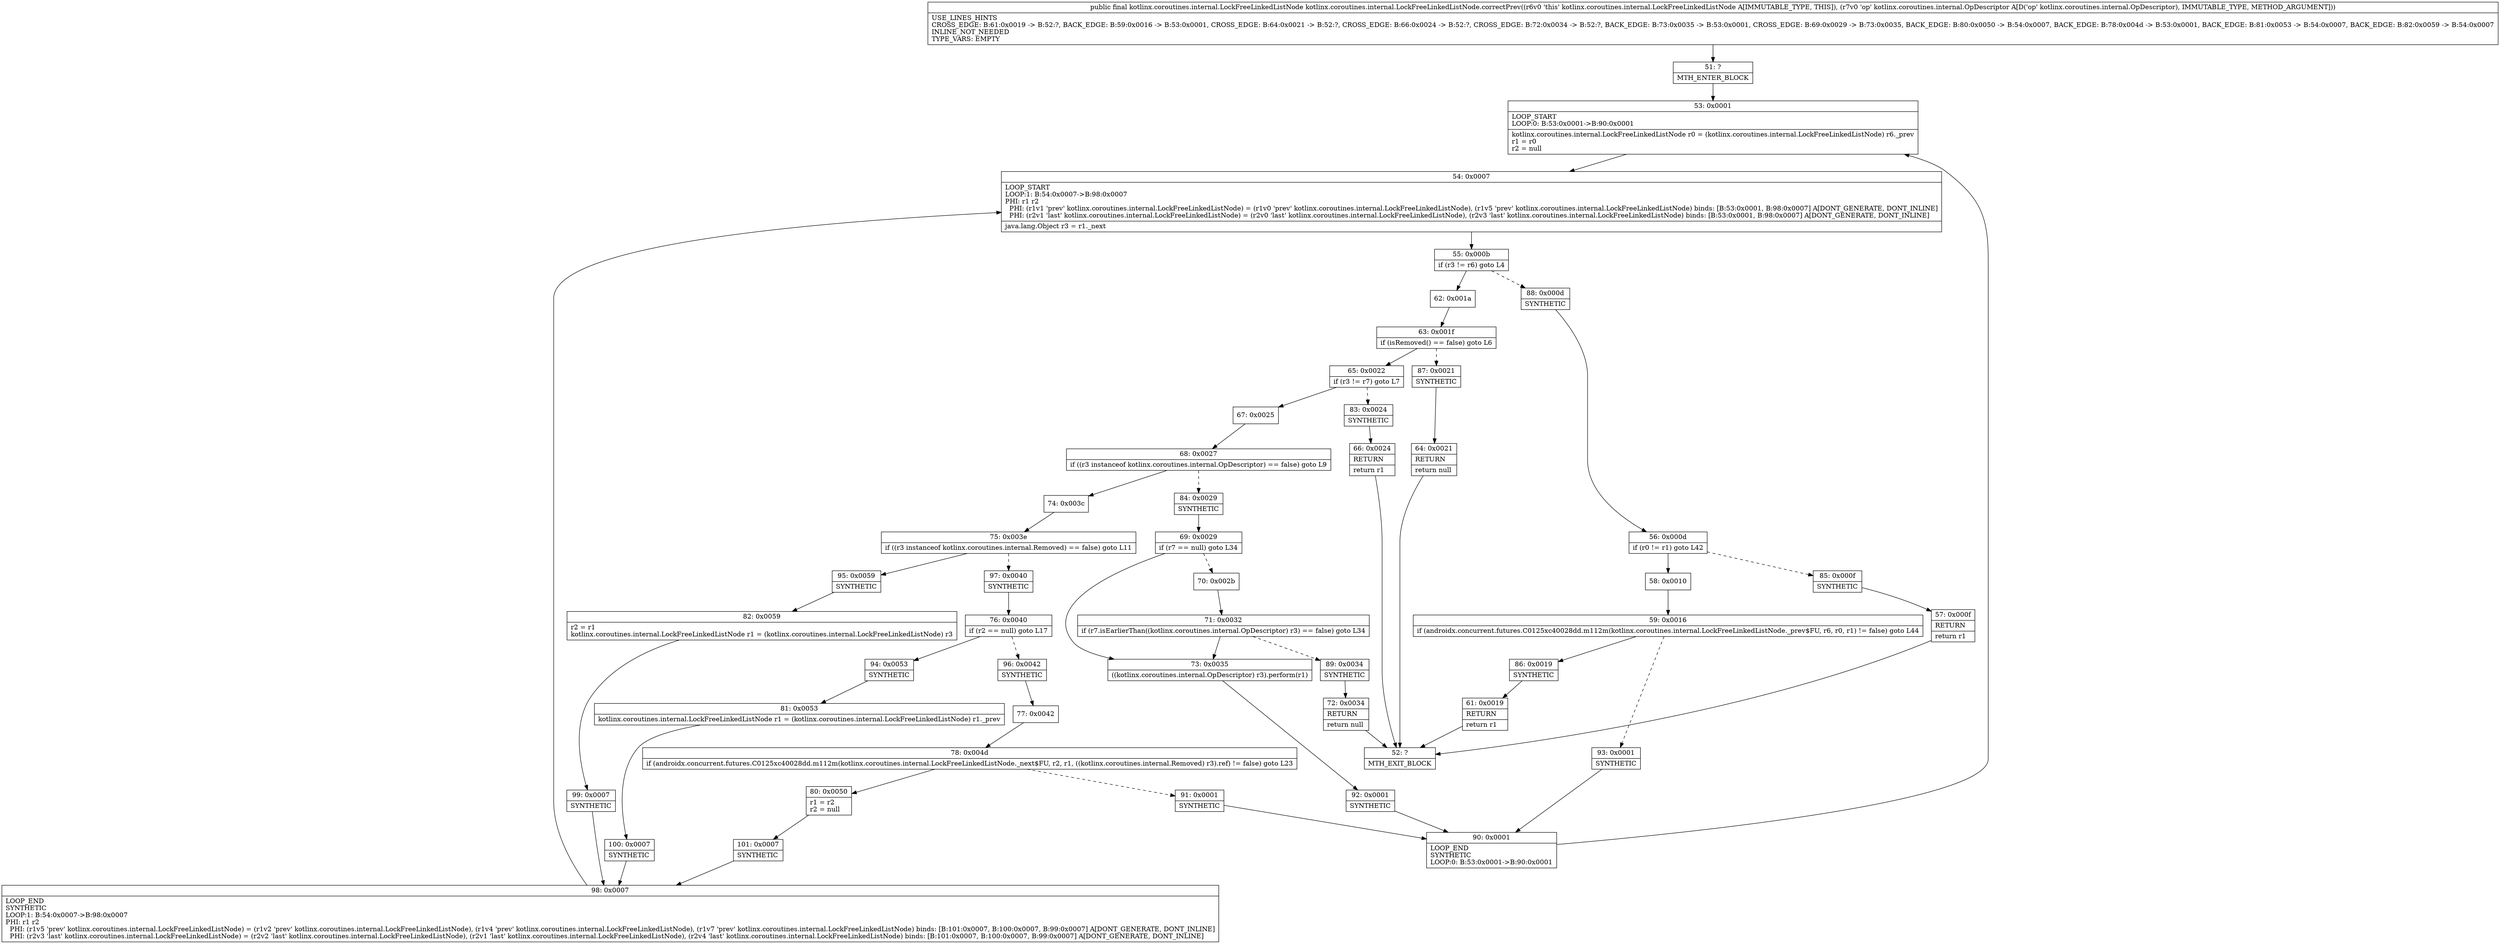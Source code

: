 digraph "CFG forkotlinx.coroutines.internal.LockFreeLinkedListNode.correctPrev(Lkotlinx\/coroutines\/internal\/OpDescriptor;)Lkotlinx\/coroutines\/internal\/LockFreeLinkedListNode;" {
Node_51 [shape=record,label="{51\:\ ?|MTH_ENTER_BLOCK\l}"];
Node_53 [shape=record,label="{53\:\ 0x0001|LOOP_START\lLOOP:0: B:53:0x0001\-\>B:90:0x0001\l|kotlinx.coroutines.internal.LockFreeLinkedListNode r0 = (kotlinx.coroutines.internal.LockFreeLinkedListNode) r6._prev\lr1 = r0\lr2 = null\l}"];
Node_54 [shape=record,label="{54\:\ 0x0007|LOOP_START\lLOOP:1: B:54:0x0007\-\>B:98:0x0007\lPHI: r1 r2 \l  PHI: (r1v1 'prev' kotlinx.coroutines.internal.LockFreeLinkedListNode) = (r1v0 'prev' kotlinx.coroutines.internal.LockFreeLinkedListNode), (r1v5 'prev' kotlinx.coroutines.internal.LockFreeLinkedListNode) binds: [B:53:0x0001, B:98:0x0007] A[DONT_GENERATE, DONT_INLINE]\l  PHI: (r2v1 'last' kotlinx.coroutines.internal.LockFreeLinkedListNode) = (r2v0 'last' kotlinx.coroutines.internal.LockFreeLinkedListNode), (r2v3 'last' kotlinx.coroutines.internal.LockFreeLinkedListNode) binds: [B:53:0x0001, B:98:0x0007] A[DONT_GENERATE, DONT_INLINE]\l|java.lang.Object r3 = r1._next\l}"];
Node_55 [shape=record,label="{55\:\ 0x000b|if (r3 != r6) goto L4\l}"];
Node_62 [shape=record,label="{62\:\ 0x001a}"];
Node_63 [shape=record,label="{63\:\ 0x001f|if (isRemoved() == false) goto L6\l}"];
Node_65 [shape=record,label="{65\:\ 0x0022|if (r3 != r7) goto L7\l}"];
Node_67 [shape=record,label="{67\:\ 0x0025}"];
Node_68 [shape=record,label="{68\:\ 0x0027|if ((r3 instanceof kotlinx.coroutines.internal.OpDescriptor) == false) goto L9\l}"];
Node_74 [shape=record,label="{74\:\ 0x003c}"];
Node_75 [shape=record,label="{75\:\ 0x003e|if ((r3 instanceof kotlinx.coroutines.internal.Removed) == false) goto L11\l}"];
Node_95 [shape=record,label="{95\:\ 0x0059|SYNTHETIC\l}"];
Node_82 [shape=record,label="{82\:\ 0x0059|r2 = r1\lkotlinx.coroutines.internal.LockFreeLinkedListNode r1 = (kotlinx.coroutines.internal.LockFreeLinkedListNode) r3\l}"];
Node_99 [shape=record,label="{99\:\ 0x0007|SYNTHETIC\l}"];
Node_98 [shape=record,label="{98\:\ 0x0007|LOOP_END\lSYNTHETIC\lLOOP:1: B:54:0x0007\-\>B:98:0x0007\lPHI: r1 r2 \l  PHI: (r1v5 'prev' kotlinx.coroutines.internal.LockFreeLinkedListNode) = (r1v2 'prev' kotlinx.coroutines.internal.LockFreeLinkedListNode), (r1v4 'prev' kotlinx.coroutines.internal.LockFreeLinkedListNode), (r1v7 'prev' kotlinx.coroutines.internal.LockFreeLinkedListNode) binds: [B:101:0x0007, B:100:0x0007, B:99:0x0007] A[DONT_GENERATE, DONT_INLINE]\l  PHI: (r2v3 'last' kotlinx.coroutines.internal.LockFreeLinkedListNode) = (r2v2 'last' kotlinx.coroutines.internal.LockFreeLinkedListNode), (r2v1 'last' kotlinx.coroutines.internal.LockFreeLinkedListNode), (r2v4 'last' kotlinx.coroutines.internal.LockFreeLinkedListNode) binds: [B:101:0x0007, B:100:0x0007, B:99:0x0007] A[DONT_GENERATE, DONT_INLINE]\l}"];
Node_97 [shape=record,label="{97\:\ 0x0040|SYNTHETIC\l}"];
Node_76 [shape=record,label="{76\:\ 0x0040|if (r2 == null) goto L17\l}"];
Node_94 [shape=record,label="{94\:\ 0x0053|SYNTHETIC\l}"];
Node_81 [shape=record,label="{81\:\ 0x0053|kotlinx.coroutines.internal.LockFreeLinkedListNode r1 = (kotlinx.coroutines.internal.LockFreeLinkedListNode) r1._prev\l}"];
Node_100 [shape=record,label="{100\:\ 0x0007|SYNTHETIC\l}"];
Node_96 [shape=record,label="{96\:\ 0x0042|SYNTHETIC\l}"];
Node_77 [shape=record,label="{77\:\ 0x0042}"];
Node_78 [shape=record,label="{78\:\ 0x004d|if (androidx.concurrent.futures.C0125xc40028dd.m112m(kotlinx.coroutines.internal.LockFreeLinkedListNode._next$FU, r2, r1, ((kotlinx.coroutines.internal.Removed) r3).ref) != false) goto L23\l}"];
Node_80 [shape=record,label="{80\:\ 0x0050|r1 = r2\lr2 = null\l}"];
Node_101 [shape=record,label="{101\:\ 0x0007|SYNTHETIC\l}"];
Node_91 [shape=record,label="{91\:\ 0x0001|SYNTHETIC\l}"];
Node_90 [shape=record,label="{90\:\ 0x0001|LOOP_END\lSYNTHETIC\lLOOP:0: B:53:0x0001\-\>B:90:0x0001\l}"];
Node_84 [shape=record,label="{84\:\ 0x0029|SYNTHETIC\l}"];
Node_69 [shape=record,label="{69\:\ 0x0029|if (r7 == null) goto L34\l}"];
Node_70 [shape=record,label="{70\:\ 0x002b}"];
Node_71 [shape=record,label="{71\:\ 0x0032|if (r7.isEarlierThan((kotlinx.coroutines.internal.OpDescriptor) r3) == false) goto L34\l}"];
Node_89 [shape=record,label="{89\:\ 0x0034|SYNTHETIC\l}"];
Node_72 [shape=record,label="{72\:\ 0x0034|RETURN\l|return null\l}"];
Node_52 [shape=record,label="{52\:\ ?|MTH_EXIT_BLOCK\l}"];
Node_73 [shape=record,label="{73\:\ 0x0035|((kotlinx.coroutines.internal.OpDescriptor) r3).perform(r1)\l}"];
Node_92 [shape=record,label="{92\:\ 0x0001|SYNTHETIC\l}"];
Node_83 [shape=record,label="{83\:\ 0x0024|SYNTHETIC\l}"];
Node_66 [shape=record,label="{66\:\ 0x0024|RETURN\l|return r1\l}"];
Node_87 [shape=record,label="{87\:\ 0x0021|SYNTHETIC\l}"];
Node_64 [shape=record,label="{64\:\ 0x0021|RETURN\l|return null\l}"];
Node_88 [shape=record,label="{88\:\ 0x000d|SYNTHETIC\l}"];
Node_56 [shape=record,label="{56\:\ 0x000d|if (r0 != r1) goto L42\l}"];
Node_58 [shape=record,label="{58\:\ 0x0010}"];
Node_59 [shape=record,label="{59\:\ 0x0016|if (androidx.concurrent.futures.C0125xc40028dd.m112m(kotlinx.coroutines.internal.LockFreeLinkedListNode._prev$FU, r6, r0, r1) != false) goto L44\l}"];
Node_86 [shape=record,label="{86\:\ 0x0019|SYNTHETIC\l}"];
Node_61 [shape=record,label="{61\:\ 0x0019|RETURN\l|return r1\l}"];
Node_93 [shape=record,label="{93\:\ 0x0001|SYNTHETIC\l}"];
Node_85 [shape=record,label="{85\:\ 0x000f|SYNTHETIC\l}"];
Node_57 [shape=record,label="{57\:\ 0x000f|RETURN\l|return r1\l}"];
MethodNode[shape=record,label="{public final kotlinx.coroutines.internal.LockFreeLinkedListNode kotlinx.coroutines.internal.LockFreeLinkedListNode.correctPrev((r6v0 'this' kotlinx.coroutines.internal.LockFreeLinkedListNode A[IMMUTABLE_TYPE, THIS]), (r7v0 'op' kotlinx.coroutines.internal.OpDescriptor A[D('op' kotlinx.coroutines.internal.OpDescriptor), IMMUTABLE_TYPE, METHOD_ARGUMENT]))  | USE_LINES_HINTS\lCROSS_EDGE: B:61:0x0019 \-\> B:52:?, BACK_EDGE: B:59:0x0016 \-\> B:53:0x0001, CROSS_EDGE: B:64:0x0021 \-\> B:52:?, CROSS_EDGE: B:66:0x0024 \-\> B:52:?, CROSS_EDGE: B:72:0x0034 \-\> B:52:?, BACK_EDGE: B:73:0x0035 \-\> B:53:0x0001, CROSS_EDGE: B:69:0x0029 \-\> B:73:0x0035, BACK_EDGE: B:80:0x0050 \-\> B:54:0x0007, BACK_EDGE: B:78:0x004d \-\> B:53:0x0001, BACK_EDGE: B:81:0x0053 \-\> B:54:0x0007, BACK_EDGE: B:82:0x0059 \-\> B:54:0x0007\lINLINE_NOT_NEEDED\lTYPE_VARS: EMPTY\l}"];
MethodNode -> Node_51;Node_51 -> Node_53;
Node_53 -> Node_54;
Node_54 -> Node_55;
Node_55 -> Node_62;
Node_55 -> Node_88[style=dashed];
Node_62 -> Node_63;
Node_63 -> Node_65;
Node_63 -> Node_87[style=dashed];
Node_65 -> Node_67;
Node_65 -> Node_83[style=dashed];
Node_67 -> Node_68;
Node_68 -> Node_74;
Node_68 -> Node_84[style=dashed];
Node_74 -> Node_75;
Node_75 -> Node_95;
Node_75 -> Node_97[style=dashed];
Node_95 -> Node_82;
Node_82 -> Node_99;
Node_99 -> Node_98;
Node_98 -> Node_54;
Node_97 -> Node_76;
Node_76 -> Node_94;
Node_76 -> Node_96[style=dashed];
Node_94 -> Node_81;
Node_81 -> Node_100;
Node_100 -> Node_98;
Node_96 -> Node_77;
Node_77 -> Node_78;
Node_78 -> Node_80;
Node_78 -> Node_91[style=dashed];
Node_80 -> Node_101;
Node_101 -> Node_98;
Node_91 -> Node_90;
Node_90 -> Node_53;
Node_84 -> Node_69;
Node_69 -> Node_70[style=dashed];
Node_69 -> Node_73;
Node_70 -> Node_71;
Node_71 -> Node_73;
Node_71 -> Node_89[style=dashed];
Node_89 -> Node_72;
Node_72 -> Node_52;
Node_73 -> Node_92;
Node_92 -> Node_90;
Node_83 -> Node_66;
Node_66 -> Node_52;
Node_87 -> Node_64;
Node_64 -> Node_52;
Node_88 -> Node_56;
Node_56 -> Node_58;
Node_56 -> Node_85[style=dashed];
Node_58 -> Node_59;
Node_59 -> Node_86;
Node_59 -> Node_93[style=dashed];
Node_86 -> Node_61;
Node_61 -> Node_52;
Node_93 -> Node_90;
Node_85 -> Node_57;
Node_57 -> Node_52;
}

